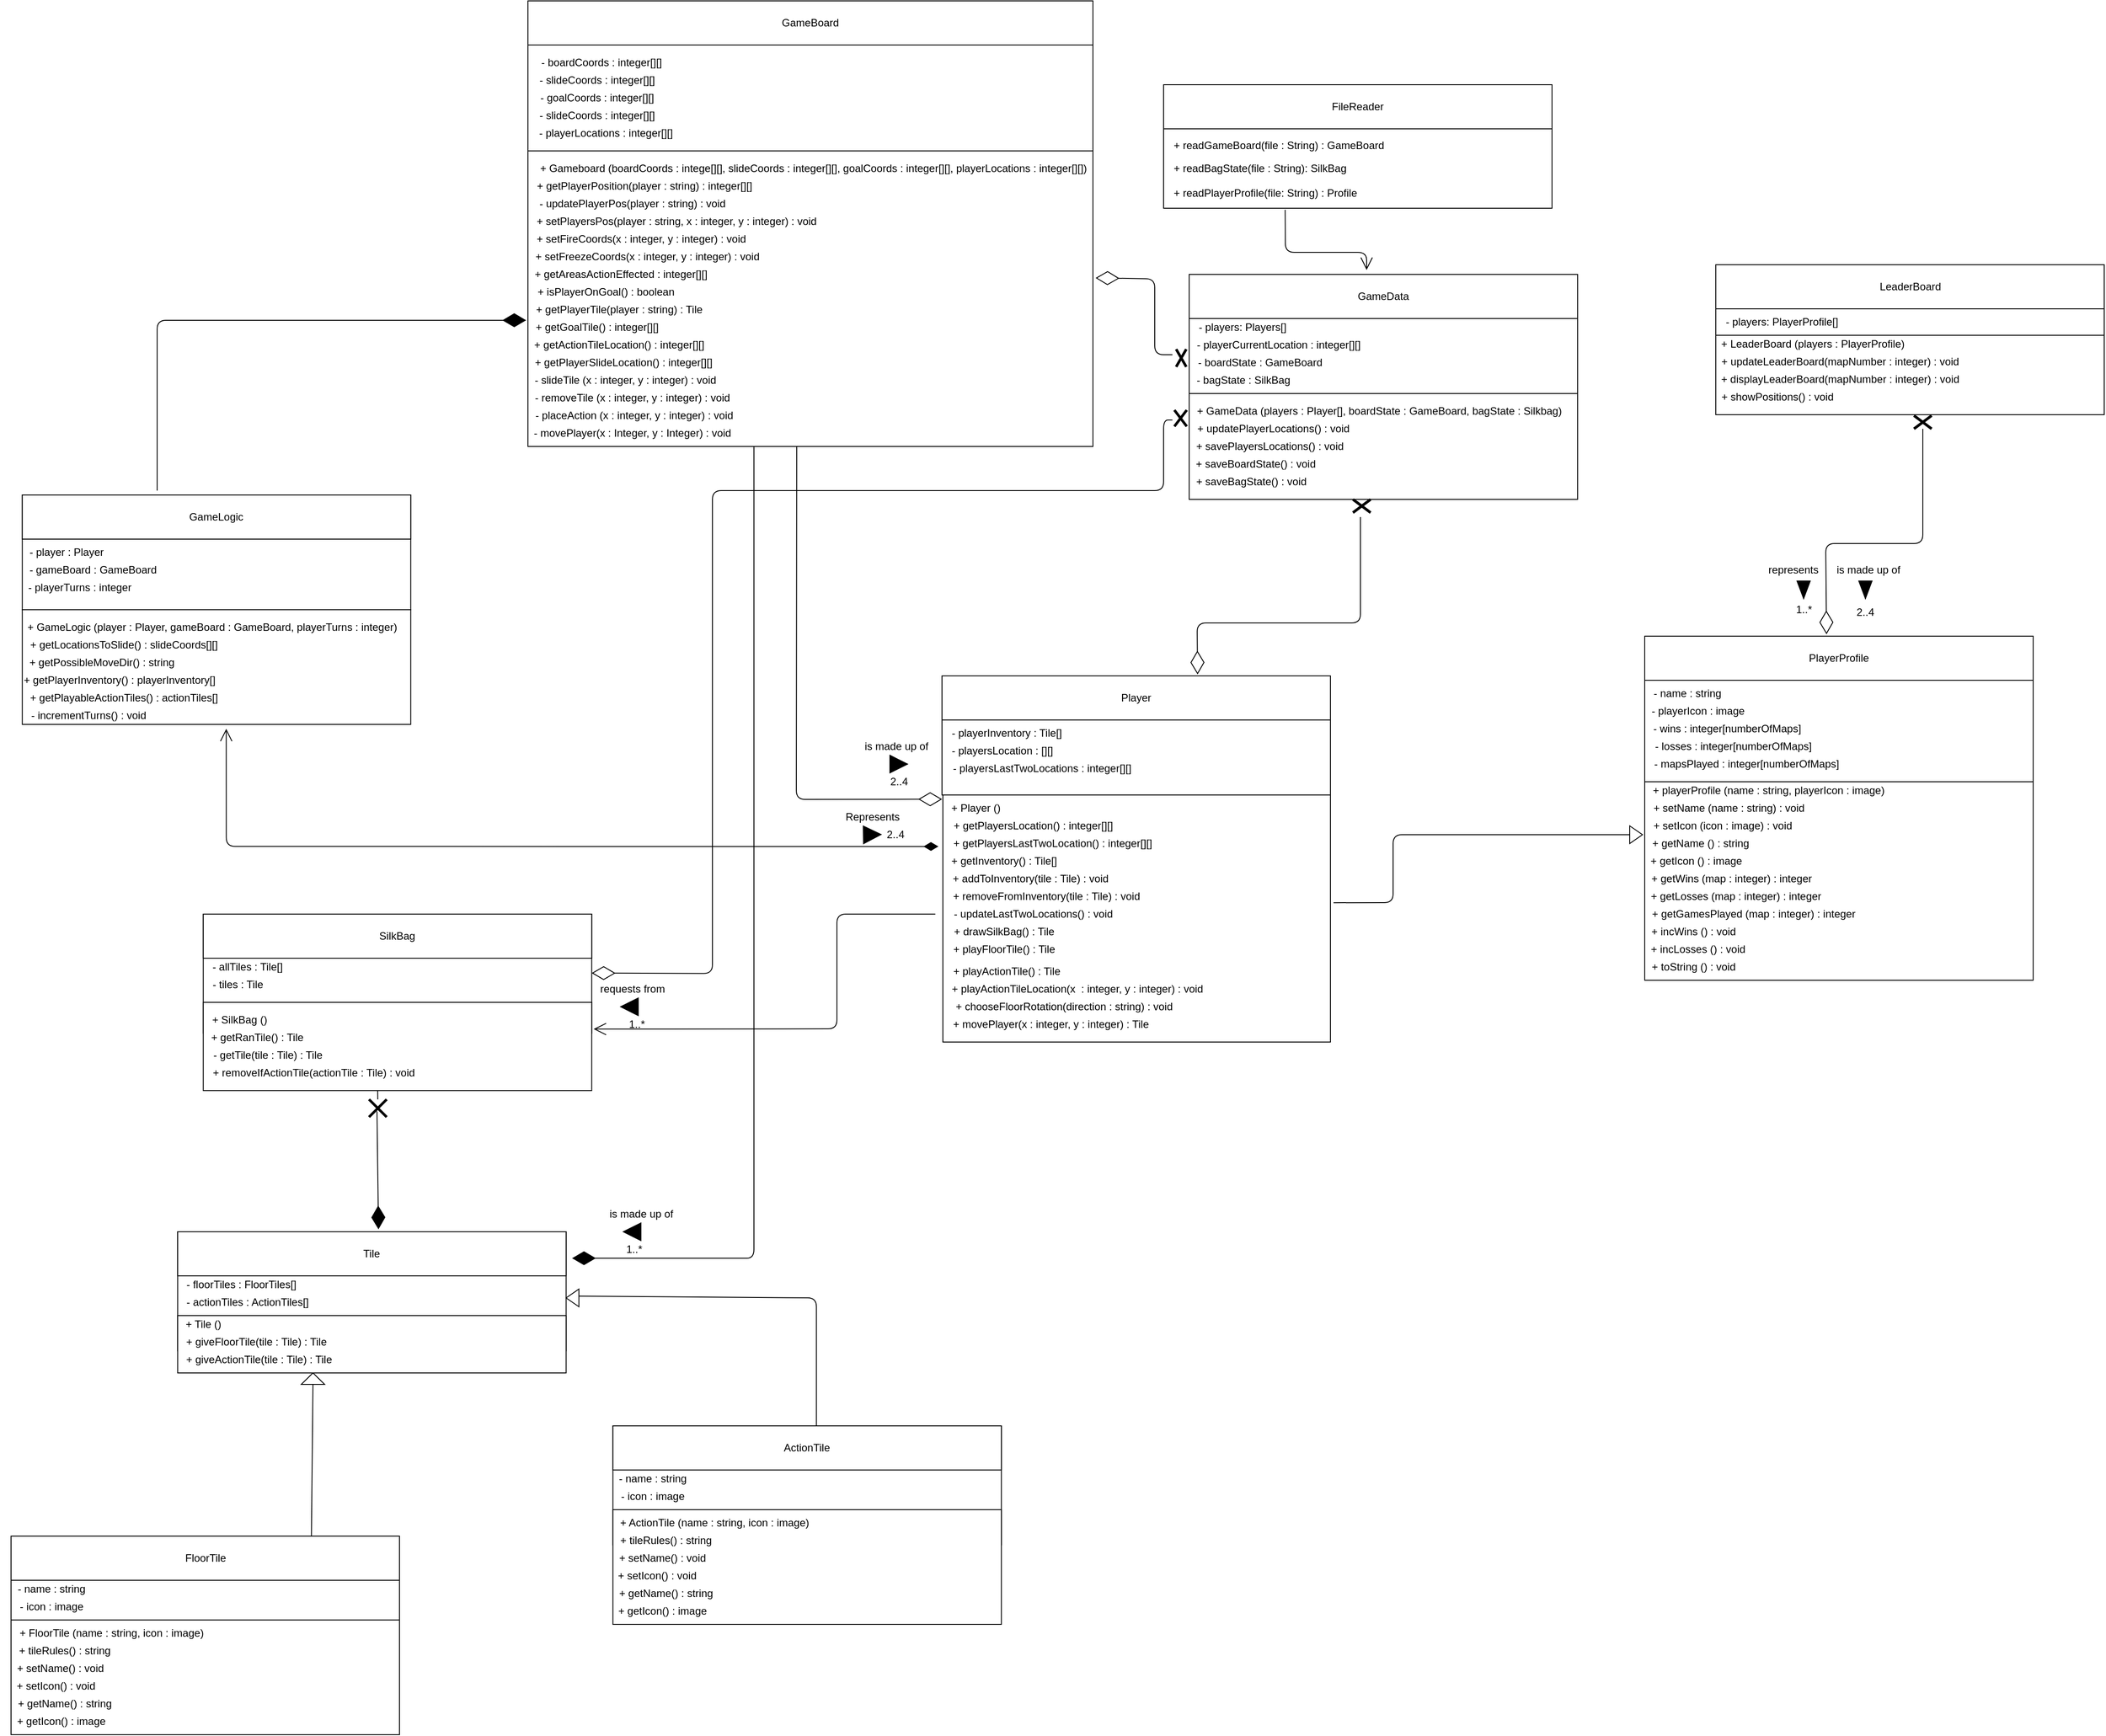 <mxfile version="13.8.1" type="github"><diagram id="hc9EMMiAokFVV4D4Sd0b" name="Page-1"><mxGraphModel dx="2844" dy="1602" grid="1" gridSize="10" guides="1" tooltips="1" connect="1" arrows="1" fold="1" page="1" pageScale="1" pageWidth="827" pageHeight="1169" math="0" shadow="0"><root><mxCell id="0"/><mxCell id="1" parent="0"/><mxCell id="tbtSMGsqEWslULZVBBSR-1" value="" style="rounded=0;whiteSpace=wrap;html=1;align=left;" parent="1" vertex="1"><mxGeometry x="77.25" y="675" width="440" height="130" as="geometry"/></mxCell><mxCell id="tbtSMGsqEWslULZVBBSR-2" value="GameLogic" style="rounded=0;whiteSpace=wrap;html=1;" parent="1" vertex="1"><mxGeometry x="77.25" y="675" width="440" height="50" as="geometry"/></mxCell><mxCell id="tbtSMGsqEWslULZVBBSR-5" value="" style="rounded=0;whiteSpace=wrap;html=1;" parent="1" vertex="1"><mxGeometry x="77.25" y="805" width="440" height="130" as="geometry"/></mxCell><mxCell id="tbtSMGsqEWslULZVBBSR-6" value="- playerTurns : integer " style="text;html=1;align=center;verticalAlign=middle;resizable=0;points=[];autosize=1;" parent="1" vertex="1"><mxGeometry x="77.25" y="770" width="130" height="20" as="geometry"/></mxCell><mxCell id="tbtSMGsqEWslULZVBBSR-10" value="+ getLocationsToSlide() : slideCoords[][]" style="text;html=1;align=center;verticalAlign=middle;resizable=0;points=[];autosize=1;" parent="1" vertex="1"><mxGeometry x="77.25" y="835" width="230" height="20" as="geometry"/></mxCell><mxCell id="tbtSMGsqEWslULZVBBSR-11" value="+ getPossibleMoveDir() : string" style="text;html=1;align=center;verticalAlign=middle;resizable=0;points=[];autosize=1;" parent="1" vertex="1"><mxGeometry x="77.25" y="855" width="180" height="20" as="geometry"/></mxCell><mxCell id="tbtSMGsqEWslULZVBBSR-12" value="+ getPlayerInventory() : playerInventory[]" style="text;html=1;align=center;verticalAlign=middle;resizable=0;points=[];autosize=1;" parent="1" vertex="1"><mxGeometry x="72.25" y="875" width="230" height="20" as="geometry"/></mxCell><mxCell id="tbtSMGsqEWslULZVBBSR-13" value="&amp;nbsp;&amp;nbsp;&amp;nbsp;&amp;nbsp;&amp;nbsp;&amp;nbsp; + getPlayableActionTiles() : actionTiles[]&amp;nbsp; " style="text;html=1;align=center;verticalAlign=middle;resizable=0;points=[];autosize=1;" parent="1" vertex="1"><mxGeometry x="52.25" y="895" width="260" height="20" as="geometry"/></mxCell><mxCell id="tbtSMGsqEWslULZVBBSR-16" value="" style="rounded=0;whiteSpace=wrap;html=1;align=left;" parent="1" vertex="1"><mxGeometry x="650" y="285" width="640" height="335" as="geometry"/></mxCell><mxCell id="tbtSMGsqEWslULZVBBSR-17" value="GameBoard" style="rounded=0;whiteSpace=wrap;html=1;" parent="1" vertex="1"><mxGeometry x="650" y="115" width="640" height="50" as="geometry"/></mxCell><mxCell id="tbtSMGsqEWslULZVBBSR-18" value="" style="rounded=0;whiteSpace=wrap;html=1;" parent="1" vertex="1"><mxGeometry x="650" y="165" width="640" height="120" as="geometry"/></mxCell><mxCell id="tbtSMGsqEWslULZVBBSR-20" value="&amp;nbsp;&amp;nbsp;&amp;nbsp;&amp;nbsp;&amp;nbsp;&amp;nbsp;&amp;nbsp;&amp;nbsp;&amp;nbsp;&amp;nbsp;&amp;nbsp;&amp;nbsp;&amp;nbsp;&amp;nbsp;&amp;nbsp; + getPlayerPosition(player : string) : integer[][]" style="text;html=1;align=center;verticalAlign=middle;resizable=0;points=[];autosize=1;" parent="1" vertex="1"><mxGeometry x="600" y="315" width="310" height="20" as="geometry"/></mxCell><mxCell id="tbtSMGsqEWslULZVBBSR-24" value="- updatePlayerPos(player : string) : void" style="text;html=1;align=center;verticalAlign=middle;resizable=0;points=[];autosize=1;" parent="1" vertex="1"><mxGeometry x="653" y="335" width="230" height="20" as="geometry"/></mxCell><mxCell id="tbtSMGsqEWslULZVBBSR-25" value="+ setPlayersPos(player : string, x : integer, y : integer) : void" style="text;html=1;align=center;verticalAlign=middle;resizable=0;points=[];autosize=1;" parent="1" vertex="1"><mxGeometry x="653" y="355" width="330" height="20" as="geometry"/></mxCell><mxCell id="tbtSMGsqEWslULZVBBSR-26" value="+ setFireCoords(x : integer, y : integer) : void" style="text;html=1;align=center;verticalAlign=middle;resizable=0;points=[];autosize=1;" parent="1" vertex="1"><mxGeometry x="653" y="375" width="250" height="20" as="geometry"/></mxCell><mxCell id="tbtSMGsqEWslULZVBBSR-27" value="+ setFreezeCoords(x : integer, y : integer) : void" style="text;html=1;align=center;verticalAlign=middle;resizable=0;points=[];autosize=1;" parent="1" vertex="1"><mxGeometry x="650" y="395" width="270" height="20" as="geometry"/></mxCell><mxCell id="tbtSMGsqEWslULZVBBSR-28" value="+ isPlayerOnGoal() : boolean" style="text;html=1;align=center;verticalAlign=middle;resizable=0;points=[];autosize=1;" parent="1" vertex="1"><mxGeometry x="653" y="435" width="170" height="20" as="geometry"/></mxCell><mxCell id="tbtSMGsqEWslULZVBBSR-29" value="+ getPlayerTile(player : string) : Tile" style="text;html=1;align=center;verticalAlign=middle;resizable=0;points=[];autosize=1;" parent="1" vertex="1"><mxGeometry x="648" y="455" width="210" height="20" as="geometry"/></mxCell><mxCell id="tbtSMGsqEWslULZVBBSR-30" value="+ getActionTileLocation() : integer[][]" style="text;html=1;align=center;verticalAlign=middle;resizable=0;points=[];autosize=1;" parent="1" vertex="1"><mxGeometry x="648" y="495" width="210" height="20" as="geometry"/></mxCell><mxCell id="tbtSMGsqEWslULZVBBSR-31" value="+ getPlayerSlideLocation() : integer[][]" style="text;html=1;align=center;verticalAlign=middle;resizable=0;points=[];autosize=1;" parent="1" vertex="1"><mxGeometry x="648" y="515" width="220" height="20" as="geometry"/></mxCell><mxCell id="tbtSMGsqEWslULZVBBSR-32" value="- slideTile (x : integer, y : integer) : void" style="text;html=1;align=center;verticalAlign=middle;resizable=0;points=[];autosize=1;" parent="1" vertex="1"><mxGeometry x="650" y="535" width="220" height="20" as="geometry"/></mxCell><mxCell id="tbtSMGsqEWslULZVBBSR-33" value="- placeAction (x : integer, y : integer) : void" style="text;html=1;align=center;verticalAlign=middle;resizable=0;points=[];autosize=1;" parent="1" vertex="1"><mxGeometry x="650" y="575" width="240" height="20" as="geometry"/></mxCell><mxCell id="tbtSMGsqEWslULZVBBSR-34" value="- movePlayer(x : Integer, y : Integer) : void" style="text;html=1;align=center;verticalAlign=middle;resizable=0;points=[];autosize=1;" parent="1" vertex="1"><mxGeometry x="653" y="595" width="230" height="20" as="geometry"/></mxCell><mxCell id="tbtSMGsqEWslULZVBBSR-36" value="+ getGoalTile() : integer[][]" style="text;html=1;align=center;verticalAlign=middle;resizable=0;points=[];autosize=1;" parent="1" vertex="1"><mxGeometry x="648" y="475" width="160" height="20" as="geometry"/></mxCell><mxCell id="tbtSMGsqEWslULZVBBSR-37" value="- boardCoords : integer[][]" style="text;html=1;align=center;verticalAlign=middle;resizable=0;points=[];autosize=1;" parent="1" vertex="1"><mxGeometry x="658" y="175" width="150" height="20" as="geometry"/></mxCell><mxCell id="tbtSMGsqEWslULZVBBSR-38" value="- slideCoords : integer[][]" style="text;html=1;align=center;verticalAlign=middle;resizable=0;points=[];autosize=1;" parent="1" vertex="1"><mxGeometry x="653" y="195" width="150" height="20" as="geometry"/></mxCell><mxCell id="tbtSMGsqEWslULZVBBSR-39" value="- goalCoords : integer[][]" style="text;html=1;align=center;verticalAlign=middle;resizable=0;points=[];autosize=1;" parent="1" vertex="1"><mxGeometry x="653" y="215" width="150" height="20" as="geometry"/></mxCell><mxCell id="tbtSMGsqEWslULZVBBSR-40" value="- slideCoords : integer[][]" style="text;html=1;align=center;verticalAlign=middle;resizable=0;points=[];autosize=1;" parent="1" vertex="1"><mxGeometry x="653" y="235" width="150" height="20" as="geometry"/></mxCell><mxCell id="tbtSMGsqEWslULZVBBSR-41" value="+ getAreasActionEffected : integer[][]" style="text;html=1;align=center;verticalAlign=middle;resizable=0;points=[];autosize=1;" parent="1" vertex="1"><mxGeometry x="650" y="415" width="210" height="20" as="geometry"/></mxCell><mxCell id="tbtSMGsqEWslULZVBBSR-42" value="- playerLocations : integer[][]" style="text;html=1;align=center;verticalAlign=middle;resizable=0;points=[];autosize=1;" parent="1" vertex="1"><mxGeometry x="653" y="255" width="170" height="20" as="geometry"/></mxCell><mxCell id="tbtSMGsqEWslULZVBBSR-43" value="+ Gameboard (boardCoords : intege[][], slideCoords : integer[][], goalCoords : integer[][], playerLocations : integer[][]) " style="text;html=1;align=center;verticalAlign=middle;resizable=0;points=[];autosize=1;" parent="1" vertex="1"><mxGeometry x="648" y="295" width="650" height="20" as="geometry"/></mxCell><mxCell id="tbtSMGsqEWslULZVBBSR-44" value="- gameBoard : GameBoard " style="text;html=1;align=center;verticalAlign=middle;resizable=0;points=[];autosize=1;" parent="1" vertex="1"><mxGeometry x="77.25" y="750" width="160" height="20" as="geometry"/></mxCell><mxCell id="tbtSMGsqEWslULZVBBSR-45" value="- player : Player" style="text;html=1;align=center;verticalAlign=middle;resizable=0;points=[];autosize=1;" parent="1" vertex="1"><mxGeometry x="77.25" y="730" width="100" height="20" as="geometry"/></mxCell><mxCell id="tbtSMGsqEWslULZVBBSR-46" value="- incrementTurns() : void " style="text;html=1;align=center;verticalAlign=middle;resizable=0;points=[];autosize=1;" parent="1" vertex="1"><mxGeometry x="77.25" y="915" width="150" height="20" as="geometry"/></mxCell><mxCell id="tbtSMGsqEWslULZVBBSR-47" value="+ GameLogic (player : Player, gameBoard : GameBoard, playerTurns : integer)" style="text;html=1;align=center;verticalAlign=middle;resizable=0;points=[];autosize=1;" parent="1" vertex="1"><mxGeometry x="72.25" y="815" width="440" height="20" as="geometry"/></mxCell><mxCell id="tbtSMGsqEWslULZVBBSR-48" value="- removeTile (x : integer, y : integer) : void" style="text;html=1;align=center;verticalAlign=middle;resizable=0;points=[];autosize=1;" parent="1" vertex="1"><mxGeometry x="653" y="555" width="230" height="20" as="geometry"/></mxCell><mxCell id="tbtSMGsqEWslULZVBBSR-49" value="" style="rounded=0;whiteSpace=wrap;html=1;align=left;" parent="1" vertex="1"><mxGeometry x="1119" y="880" width="440" height="135" as="geometry"/></mxCell><mxCell id="tbtSMGsqEWslULZVBBSR-50" value="Player" style="rounded=0;whiteSpace=wrap;html=1;" parent="1" vertex="1"><mxGeometry x="1119" y="880" width="440" height="50" as="geometry"/></mxCell><mxCell id="tbtSMGsqEWslULZVBBSR-51" value="" style="rounded=0;whiteSpace=wrap;html=1;" parent="1" vertex="1"><mxGeometry x="1120" y="1015" width="439" height="280" as="geometry"/></mxCell><mxCell id="tbtSMGsqEWslULZVBBSR-57" value="- playerInventory : Tile[]" style="text;html=1;align=center;verticalAlign=middle;resizable=0;points=[];autosize=1;" parent="1" vertex="1"><mxGeometry x="1121.5" y="935" width="140" height="20" as="geometry"/></mxCell><mxCell id="tbtSMGsqEWslULZVBBSR-82" value="" style="rounded=0;whiteSpace=wrap;html=1;align=left;" parent="1" vertex="1"><mxGeometry x="1915" y="835" width="440" height="185" as="geometry"/></mxCell><mxCell id="tbtSMGsqEWslULZVBBSR-83" value="PlayerProfile" style="rounded=0;whiteSpace=wrap;html=1;" parent="1" vertex="1"><mxGeometry x="1915" y="835" width="440" height="50" as="geometry"/></mxCell><mxCell id="tbtSMGsqEWslULZVBBSR-84" value="" style="rounded=0;whiteSpace=wrap;html=1;" parent="1" vertex="1"><mxGeometry x="1915" y="1000" width="440" height="225" as="geometry"/></mxCell><mxCell id="tbtSMGsqEWslULZVBBSR-85" value="- wins : integer[numberOfMaps] " style="text;html=1;align=center;verticalAlign=middle;resizable=0;points=[];autosize=1;" parent="1" vertex="1"><mxGeometry x="1912.5" y="930" width="190" height="20" as="geometry"/></mxCell><mxCell id="tbtSMGsqEWslULZVBBSR-86" value="- playerIcon : image " style="text;html=1;align=center;verticalAlign=middle;resizable=0;points=[];autosize=1;" parent="1" vertex="1"><mxGeometry x="1915" y="910" width="120" height="20" as="geometry"/></mxCell><mxCell id="tbtSMGsqEWslULZVBBSR-87" value="- name : string" style="text;html=1;align=center;verticalAlign=middle;resizable=0;points=[];autosize=1;" parent="1" vertex="1"><mxGeometry x="1917.5" y="890" width="90" height="20" as="geometry"/></mxCell><mxCell id="tbtSMGsqEWslULZVBBSR-88" value="- losses : integer[numberOfMaps] " style="text;html=1;align=center;verticalAlign=middle;resizable=0;points=[];autosize=1;" parent="1" vertex="1"><mxGeometry x="1915" y="950" width="200" height="20" as="geometry"/></mxCell><mxCell id="tbtSMGsqEWslULZVBBSR-89" value="- mapsPlayed : integer[numberOfMaps] " style="text;html=1;align=center;verticalAlign=middle;resizable=0;points=[];autosize=1;" parent="1" vertex="1"><mxGeometry x="1915" y="970" width="230" height="20" as="geometry"/></mxCell><mxCell id="tbtSMGsqEWslULZVBBSR-90" value="+ playerProfile (name : string, playerIcon : image)" style="text;html=1;align=center;verticalAlign=middle;resizable=0;points=[];autosize=1;" parent="1" vertex="1"><mxGeometry x="1915" y="1000" width="280" height="20" as="geometry"/></mxCell><mxCell id="tbtSMGsqEWslULZVBBSR-91" value="+ setName (name : string) : void " style="text;html=1;align=center;verticalAlign=middle;resizable=0;points=[];autosize=1;" parent="1" vertex="1"><mxGeometry x="1915" y="1020" width="190" height="20" as="geometry"/></mxCell><mxCell id="tbtSMGsqEWslULZVBBSR-92" value="+ setIcon (icon : image) : void " style="text;html=1;align=center;verticalAlign=middle;resizable=0;points=[];autosize=1;" parent="1" vertex="1"><mxGeometry x="1917.5" y="1040" width="170" height="20" as="geometry"/></mxCell><mxCell id="tbtSMGsqEWslULZVBBSR-93" value="+ getName () : string " style="text;html=1;align=center;verticalAlign=middle;resizable=0;points=[];autosize=1;" parent="1" vertex="1"><mxGeometry x="1912.5" y="1060" width="130" height="20" as="geometry"/></mxCell><mxCell id="tbtSMGsqEWslULZVBBSR-94" value="+ getIcon () : image " style="text;html=1;align=center;verticalAlign=middle;resizable=0;points=[];autosize=1;" parent="1" vertex="1"><mxGeometry x="1912.5" y="1080" width="120" height="20" as="geometry"/></mxCell><mxCell id="tbtSMGsqEWslULZVBBSR-95" value="+ getWins (map : integer) : integer " style="text;html=1;align=center;verticalAlign=middle;resizable=0;points=[];autosize=1;" parent="1" vertex="1"><mxGeometry x="1912.5" y="1100" width="200" height="20" as="geometry"/></mxCell><mxCell id="tbtSMGsqEWslULZVBBSR-96" value="+ getLosses (map : integer) : integer " style="text;html=1;align=center;verticalAlign=middle;resizable=0;points=[];autosize=1;" parent="1" vertex="1"><mxGeometry x="1912.5" y="1120" width="210" height="20" as="geometry"/></mxCell><mxCell id="tbtSMGsqEWslULZVBBSR-97" value="+ incWins () : void " style="text;html=1;align=center;verticalAlign=middle;resizable=0;points=[];autosize=1;" parent="1" vertex="1"><mxGeometry x="1915" y="1160" width="110" height="20" as="geometry"/></mxCell><mxCell id="tbtSMGsqEWslULZVBBSR-98" value="+ incLosses () : void " style="text;html=1;align=center;verticalAlign=middle;resizable=0;points=[];autosize=1;" parent="1" vertex="1"><mxGeometry x="1910" y="1180" width="130" height="20" as="geometry"/></mxCell><mxCell id="tbtSMGsqEWslULZVBBSR-99" value="+ getGamesPlayed (map : integer) : integer " style="text;html=1;align=center;verticalAlign=middle;resizable=0;points=[];autosize=1;" parent="1" vertex="1"><mxGeometry x="1912.5" y="1140" width="250" height="20" as="geometry"/></mxCell><mxCell id="tbtSMGsqEWslULZVBBSR-100" value="+ toString () : void " style="text;html=1;align=center;verticalAlign=middle;resizable=0;points=[];autosize=1;" parent="1" vertex="1"><mxGeometry x="1915" y="1200" width="110" height="20" as="geometry"/></mxCell><mxCell id="tbtSMGsqEWslULZVBBSR-101" value="&amp;nbsp;&amp;nbsp; - playersLastTwoLocations : integer[][]" style="text;html=1;align=center;verticalAlign=middle;resizable=0;points=[];autosize=1;" parent="1" vertex="1"><mxGeometry x="1111.5" y="975" width="230" height="20" as="geometry"/></mxCell><mxCell id="tbtSMGsqEWslULZVBBSR-102" value="&amp;nbsp;&amp;nbsp; - playersLocation : [][]" style="text;html=1;align=center;verticalAlign=middle;resizable=0;points=[];autosize=1;" parent="1" vertex="1"><mxGeometry x="1111.5" y="955" width="140" height="20" as="geometry"/></mxCell><mxCell id="tbtSMGsqEWslULZVBBSR-104" value="&amp;nbsp;&amp;nbsp; + getPlayersLocation() : integer[][]" style="text;html=1;align=center;verticalAlign=middle;resizable=0;points=[];autosize=1;" parent="1" vertex="1"><mxGeometry x="1111.5" y="1040" width="210" height="20" as="geometry"/></mxCell><mxCell id="tbtSMGsqEWslULZVBBSR-106" value="&amp;nbsp;&amp;nbsp; + getPlayersLastTwoLocation() : integer[][]" style="text;html=1;align=center;verticalAlign=middle;resizable=0;points=[];autosize=1;" parent="1" vertex="1"><mxGeometry x="1114" y="1060" width="250" height="20" as="geometry"/></mxCell><mxCell id="tbtSMGsqEWslULZVBBSR-107" value="+ Player ()" style="text;html=1;align=center;verticalAlign=middle;resizable=0;points=[];autosize=1;" parent="1" vertex="1"><mxGeometry x="1121.5" y="1020" width="70" height="20" as="geometry"/></mxCell><mxCell id="tbtSMGsqEWslULZVBBSR-108" value="&amp;nbsp;&amp;nbsp; - updateLastTwoLocations() : void" style="text;html=1;align=center;verticalAlign=middle;resizable=0;points=[];autosize=1;" parent="1" vertex="1"><mxGeometry x="1111.5" y="1140" width="210" height="20" as="geometry"/></mxCell><mxCell id="tbtSMGsqEWslULZVBBSR-109" value="&amp;nbsp;&amp;nbsp; + drawSilkBag() : Tile" style="text;html=1;align=center;verticalAlign=middle;resizable=0;points=[];autosize=1;" parent="1" vertex="1"><mxGeometry x="1114" y="1160" width="140" height="20" as="geometry"/></mxCell><mxCell id="tbtSMGsqEWslULZVBBSR-110" value="&amp;nbsp;&amp;nbsp; + getInventory() : Tile[]" style="text;html=1;align=center;verticalAlign=middle;resizable=0;points=[];autosize=1;" parent="1" vertex="1"><mxGeometry x="1114" y="1080" width="140" height="20" as="geometry"/></mxCell><mxCell id="tbtSMGsqEWslULZVBBSR-111" value="&amp;nbsp;&amp;nbsp; + addToInventory(tile : Tile) : void" style="text;html=1;align=center;verticalAlign=middle;resizable=0;points=[];autosize=1;" parent="1" vertex="1"><mxGeometry x="1114" y="1100" width="200" height="20" as="geometry"/></mxCell><mxCell id="tbtSMGsqEWslULZVBBSR-112" value="&amp;nbsp;&amp;nbsp; + removeFromInventory(tile : Tile) : void" style="text;html=1;align=center;verticalAlign=middle;resizable=0;points=[];autosize=1;" parent="1" vertex="1"><mxGeometry x="1111.5" y="1120" width="240" height="20" as="geometry"/></mxCell><mxCell id="tbtSMGsqEWslULZVBBSR-113" value="&amp;nbsp;&amp;nbsp; + playFloorTile() : Tile " style="text;html=1;align=center;verticalAlign=middle;resizable=0;points=[];autosize=1;" parent="1" vertex="1"><mxGeometry x="1114" y="1180" width="140" height="20" as="geometry"/></mxCell><mxCell id="tbtSMGsqEWslULZVBBSR-114" value="&amp;nbsp;&amp;nbsp; + playActionTile() : Tile" style="text;html=1;align=center;verticalAlign=middle;resizable=0;points=[];autosize=1;" parent="1" vertex="1"><mxGeometry x="1111.5" y="1205" width="150" height="20" as="geometry"/></mxCell><mxCell id="tbtSMGsqEWslULZVBBSR-115" value="&amp;nbsp;&amp;nbsp; + chooseFloorRotation(direction : string) : void" style="text;html=1;align=center;verticalAlign=middle;resizable=0;points=[];autosize=1;" parent="1" vertex="1"><mxGeometry x="1111.5" y="1245" width="280" height="20" as="geometry"/></mxCell><mxCell id="tbtSMGsqEWslULZVBBSR-116" value="&amp;nbsp;&amp;nbsp; + playActionTileLocation(x&amp;nbsp; : integer, y : integer) : void" style="text;html=1;align=center;verticalAlign=middle;resizable=0;points=[];autosize=1;" parent="1" vertex="1"><mxGeometry x="1111.5" y="1225" width="310" height="20" as="geometry"/></mxCell><mxCell id="tbtSMGsqEWslULZVBBSR-117" value="&amp;nbsp;&amp;nbsp; + movePlayer(x : integer, y : integer) : Tile" style="text;html=1;align=center;verticalAlign=middle;resizable=0;points=[];autosize=1;" parent="1" vertex="1"><mxGeometry x="1116.5" y="1265" width="240" height="20" as="geometry"/></mxCell><mxCell id="hSHP5A7G_jjUeUoypNoO-1" value="" style="rounded=0;whiteSpace=wrap;html=1;align=left;" parent="1" vertex="1"><mxGeometry x="282.25" y="1150" width="440" height="135" as="geometry"/></mxCell><mxCell id="hSHP5A7G_jjUeUoypNoO-2" value="SilkBag" style="rounded=0;whiteSpace=wrap;html=1;" parent="1" vertex="1"><mxGeometry x="282.25" y="1150" width="440" height="50" as="geometry"/></mxCell><mxCell id="hSHP5A7G_jjUeUoypNoO-3" value="&lt;div&gt;&lt;br&gt;&lt;/div&gt;&lt;div&gt;&lt;br&gt;&lt;/div&gt;" style="rounded=0;whiteSpace=wrap;html=1;" parent="1" vertex="1"><mxGeometry x="282.25" y="1250" width="440" height="100" as="geometry"/></mxCell><mxCell id="hSHP5A7G_jjUeUoypNoO-4" value="- allTiles : Tile[]" style="text;html=1;align=center;verticalAlign=middle;resizable=0;points=[];autosize=1;" parent="1" vertex="1"><mxGeometry x="281.75" y="1200" width="100" height="20" as="geometry"/></mxCell><mxCell id="hSHP5A7G_jjUeUoypNoO-39" value="+ SilkBag ()" style="text;html=1;align=center;verticalAlign=middle;resizable=0;points=[];autosize=1;" parent="1" vertex="1"><mxGeometry x="282.75" y="1260" width="80" height="20" as="geometry"/></mxCell><mxCell id="hSHP5A7G_jjUeUoypNoO-40" value="+ getRanTile() : Tile" style="text;html=1;align=center;verticalAlign=middle;resizable=0;points=[];autosize=1;" parent="1" vertex="1"><mxGeometry x="283.25" y="1280" width="120" height="20" as="geometry"/></mxCell><mxCell id="hSHP5A7G_jjUeUoypNoO-41" value="+ removeIfActionTile(actionTile : Tile) : void" style="text;html=1;align=center;verticalAlign=middle;resizable=0;points=[];autosize=1;" parent="1" vertex="1"><mxGeometry x="281.75" y="1320" width="250" height="20" as="geometry"/></mxCell><mxCell id="hSHP5A7G_jjUeUoypNoO-42" value="" style="rounded=0;whiteSpace=wrap;html=1;align=left;" parent="1" vertex="1"><mxGeometry x="253.25" y="1510" width="440" height="135" as="geometry"/></mxCell><mxCell id="hSHP5A7G_jjUeUoypNoO-43" value="Tile" style="rounded=0;whiteSpace=wrap;html=1;" parent="1" vertex="1"><mxGeometry x="253.25" y="1510" width="440" height="50" as="geometry"/></mxCell><mxCell id="hSHP5A7G_jjUeUoypNoO-44" value="" style="rounded=0;whiteSpace=wrap;html=1;" parent="1" vertex="1"><mxGeometry x="253.25" y="1605" width="440" height="65" as="geometry"/></mxCell><mxCell id="hSHP5A7G_jjUeUoypNoO-45" value="- floorTiles : FloorTiles[]" style="text;html=1;align=center;verticalAlign=middle;resizable=0;points=[];autosize=1;" parent="1" vertex="1"><mxGeometry x="254.75" y="1560" width="140" height="20" as="geometry"/></mxCell><mxCell id="hSHP5A7G_jjUeUoypNoO-46" value="+ Tile ()" style="text;html=1;align=center;verticalAlign=middle;resizable=0;points=[];autosize=1;" parent="1" vertex="1"><mxGeometry x="252.25" y="1605" width="60" height="20" as="geometry"/></mxCell><mxCell id="hSHP5A7G_jjUeUoypNoO-47" value="+ giveFloorTile(tile : Tile) : Tile" style="text;html=1;align=center;verticalAlign=middle;resizable=0;points=[];autosize=1;" parent="1" vertex="1"><mxGeometry x="251.75" y="1625" width="180" height="20" as="geometry"/></mxCell><mxCell id="hSHP5A7G_jjUeUoypNoO-50" value="- getTile(tile : Tile) : Tile" style="text;html=1;align=center;verticalAlign=middle;resizable=0;points=[];autosize=1;" parent="1" vertex="1"><mxGeometry x="284.75" y="1300" width="140" height="20" as="geometry"/></mxCell><mxCell id="hSHP5A7G_jjUeUoypNoO-51" value="- actionTiles : ActionTiles[]" style="text;html=1;align=center;verticalAlign=middle;resizable=0;points=[];autosize=1;" parent="1" vertex="1"><mxGeometry x="252.25" y="1580" width="160" height="20" as="geometry"/></mxCell><mxCell id="hSHP5A7G_jjUeUoypNoO-52" value="" style="rounded=0;whiteSpace=wrap;html=1;align=left;" parent="1" vertex="1"><mxGeometry x="64.5" y="1855" width="440" height="135" as="geometry"/></mxCell><mxCell id="hSHP5A7G_jjUeUoypNoO-53" value="FloorTile" style="rounded=0;whiteSpace=wrap;html=1;" parent="1" vertex="1"><mxGeometry x="64.5" y="1855" width="440" height="50" as="geometry"/></mxCell><mxCell id="hSHP5A7G_jjUeUoypNoO-54" value="" style="rounded=0;whiteSpace=wrap;html=1;" parent="1" vertex="1"><mxGeometry x="64.5" y="1950" width="440" height="130" as="geometry"/></mxCell><mxCell id="hSHP5A7G_jjUeUoypNoO-55" value="- name : string" style="text;html=1;align=center;verticalAlign=middle;resizable=0;points=[];autosize=1;" parent="1" vertex="1"><mxGeometry x="64.5" y="1905" width="90" height="20" as="geometry"/></mxCell><mxCell id="hSHP5A7G_jjUeUoypNoO-56" value="+ FloorTile (name : string, icon : image)" style="text;html=1;align=center;verticalAlign=middle;resizable=0;points=[];autosize=1;" parent="1" vertex="1"><mxGeometry x="63" y="1955" width="230" height="20" as="geometry"/></mxCell><mxCell id="hSHP5A7G_jjUeUoypNoO-57" value="+ tileRules() : string" style="text;html=1;align=center;verticalAlign=middle;resizable=0;points=[];autosize=1;" parent="1" vertex="1"><mxGeometry x="64.5" y="1975" width="120" height="20" as="geometry"/></mxCell><mxCell id="hSHP5A7G_jjUeUoypNoO-58" value="- icon : image" style="text;html=1;align=center;verticalAlign=middle;resizable=0;points=[];autosize=1;" parent="1" vertex="1"><mxGeometry x="64.5" y="1925" width="90" height="20" as="geometry"/></mxCell><mxCell id="hSHP5A7G_jjUeUoypNoO-66" value="+ giveActionTile(tile : Tile) : Tile" style="text;html=1;align=center;verticalAlign=middle;resizable=0;points=[];autosize=1;" parent="1" vertex="1"><mxGeometry x="254.75" y="1645" width="180" height="20" as="geometry"/></mxCell><mxCell id="hSHP5A7G_jjUeUoypNoO-69" value="+ setName() : void" style="text;html=1;align=center;verticalAlign=middle;resizable=0;points=[];autosize=1;" parent="1" vertex="1"><mxGeometry x="60" y="1995" width="120" height="20" as="geometry"/></mxCell><mxCell id="hSHP5A7G_jjUeUoypNoO-70" value="+ setIcon() : void" style="text;html=1;align=center;verticalAlign=middle;resizable=0;points=[];autosize=1;" parent="1" vertex="1"><mxGeometry x="64.5" y="2015" width="100" height="20" as="geometry"/></mxCell><mxCell id="hSHP5A7G_jjUeUoypNoO-71" value="+ getIcon() : image" style="text;html=1;align=center;verticalAlign=middle;resizable=0;points=[];autosize=1;" parent="1" vertex="1"><mxGeometry x="60.5" y="2055" width="120" height="20" as="geometry"/></mxCell><mxCell id="hSHP5A7G_jjUeUoypNoO-72" value="+ getName() : string" style="text;html=1;align=center;verticalAlign=middle;resizable=0;points=[];autosize=1;" parent="1" vertex="1"><mxGeometry x="64.5" y="2035" width="120" height="20" as="geometry"/></mxCell><mxCell id="hSHP5A7G_jjUeUoypNoO-95" value="" style="rounded=0;whiteSpace=wrap;html=1;align=left;" parent="1" vertex="1"><mxGeometry x="746.25" y="1730" width="440" height="135" as="geometry"/></mxCell><mxCell id="hSHP5A7G_jjUeUoypNoO-96" value="ActionTile" style="rounded=0;whiteSpace=wrap;html=1;" parent="1" vertex="1"><mxGeometry x="746.25" y="1730" width="440" height="50" as="geometry"/></mxCell><mxCell id="hSHP5A7G_jjUeUoypNoO-97" value="" style="rounded=0;whiteSpace=wrap;html=1;" parent="1" vertex="1"><mxGeometry x="746.25" y="1825" width="440" height="130" as="geometry"/></mxCell><mxCell id="hSHP5A7G_jjUeUoypNoO-98" value="- name : string" style="text;html=1;align=center;verticalAlign=middle;resizable=0;points=[];autosize=1;" parent="1" vertex="1"><mxGeometry x="746.25" y="1780" width="90" height="20" as="geometry"/></mxCell><mxCell id="hSHP5A7G_jjUeUoypNoO-99" value="+ ActionTile (name : string, icon : image)" style="text;html=1;align=center;verticalAlign=middle;resizable=0;points=[];autosize=1;" parent="1" vertex="1"><mxGeometry x="746.25" y="1830" width="230" height="20" as="geometry"/></mxCell><mxCell id="hSHP5A7G_jjUeUoypNoO-100" value="+ tileRules() : string" style="text;html=1;align=center;verticalAlign=middle;resizable=0;points=[];autosize=1;" parent="1" vertex="1"><mxGeometry x="746.25" y="1850" width="120" height="20" as="geometry"/></mxCell><mxCell id="hSHP5A7G_jjUeUoypNoO-101" value="- icon : image" style="text;html=1;align=center;verticalAlign=middle;resizable=0;points=[];autosize=1;" parent="1" vertex="1"><mxGeometry x="746.25" y="1800" width="90" height="20" as="geometry"/></mxCell><mxCell id="hSHP5A7G_jjUeUoypNoO-102" value="+ setName() : void" style="text;html=1;align=center;verticalAlign=middle;resizable=0;points=[];autosize=1;" parent="1" vertex="1"><mxGeometry x="741.75" y="1870" width="120" height="20" as="geometry"/></mxCell><mxCell id="hSHP5A7G_jjUeUoypNoO-103" value="+ setIcon() : void" style="text;html=1;align=center;verticalAlign=middle;resizable=0;points=[];autosize=1;" parent="1" vertex="1"><mxGeometry x="746.25" y="1890" width="100" height="20" as="geometry"/></mxCell><mxCell id="hSHP5A7G_jjUeUoypNoO-104" value="+ getIcon() : image" style="text;html=1;align=center;verticalAlign=middle;resizable=0;points=[];autosize=1;" parent="1" vertex="1"><mxGeometry x="742.25" y="1930" width="120" height="20" as="geometry"/></mxCell><mxCell id="hSHP5A7G_jjUeUoypNoO-105" value="+ getName() : string" style="text;html=1;align=center;verticalAlign=middle;resizable=0;points=[];autosize=1;" parent="1" vertex="1"><mxGeometry x="746.25" y="1910" width="120" height="20" as="geometry"/></mxCell><mxCell id="hSHP5A7G_jjUeUoypNoO-106" value="- tiles : Tile" style="text;html=1;align=center;verticalAlign=middle;resizable=0;points=[];autosize=1;" parent="1" vertex="1"><mxGeometry x="286.25" y="1220" width="70" height="20" as="geometry"/></mxCell><mxCell id="hSHP5A7G_jjUeUoypNoO-108" value="" style="rounded=0;whiteSpace=wrap;html=1;align=left;" parent="1" vertex="1"><mxGeometry x="1399" y="425" width="440" height="135" as="geometry"/></mxCell><mxCell id="hSHP5A7G_jjUeUoypNoO-109" value="GameData" style="rounded=0;whiteSpace=wrap;html=1;" parent="1" vertex="1"><mxGeometry x="1399" y="425" width="440" height="50" as="geometry"/></mxCell><mxCell id="hSHP5A7G_jjUeUoypNoO-110" value="" style="rounded=0;whiteSpace=wrap;html=1;" parent="1" vertex="1"><mxGeometry x="1399" y="560" width="440" height="120" as="geometry"/></mxCell><mxCell id="hSHP5A7G_jjUeUoypNoO-111" value="- players: Players[]" style="text;html=1;align=center;verticalAlign=middle;resizable=0;points=[];autosize=1;" parent="1" vertex="1"><mxGeometry x="1398.5" y="475" width="120" height="20" as="geometry"/></mxCell><mxCell id="hSHP5A7G_jjUeUoypNoO-112" value="+ GameData (players : Player[], boardState : GameBoard, bagState : Silkbag)" style="text;html=1;align=center;verticalAlign=middle;resizable=0;points=[];autosize=1;" parent="1" vertex="1"><mxGeometry x="1398.5" y="570" width="430" height="20" as="geometry"/></mxCell><mxCell id="hSHP5A7G_jjUeUoypNoO-113" value="+ updatePlayerLocations() : void" style="text;html=1;align=center;verticalAlign=middle;resizable=0;points=[];autosize=1;" parent="1" vertex="1"><mxGeometry x="1398.5" y="590" width="190" height="20" as="geometry"/></mxCell><mxCell id="hSHP5A7G_jjUeUoypNoO-114" value="- playerCurrentLocation : integer[][]" style="text;html=1;align=center;verticalAlign=middle;resizable=0;points=[];autosize=1;" parent="1" vertex="1"><mxGeometry x="1400" y="495" width="200" height="20" as="geometry"/></mxCell><mxCell id="hSHP5A7G_jjUeUoypNoO-115" value="+ savePlayersLocations() : void" style="text;html=1;align=center;verticalAlign=middle;resizable=0;points=[];autosize=1;" parent="1" vertex="1"><mxGeometry x="1394.5" y="610" width="190" height="20" as="geometry"/></mxCell><mxCell id="hSHP5A7G_jjUeUoypNoO-116" value="+ saveBoardState() : void" style="text;html=1;align=center;verticalAlign=middle;resizable=0;points=[];autosize=1;" parent="1" vertex="1"><mxGeometry x="1398.5" y="630" width="150" height="20" as="geometry"/></mxCell><mxCell id="hSHP5A7G_jjUeUoypNoO-119" value="- boardState : GameBoard" style="text;html=1;align=center;verticalAlign=middle;resizable=0;points=[];autosize=1;" parent="1" vertex="1"><mxGeometry x="1399" y="515" width="160" height="20" as="geometry"/></mxCell><mxCell id="hSHP5A7G_jjUeUoypNoO-129" value="- bagState : SilkBag" style="text;html=1;align=center;verticalAlign=middle;resizable=0;points=[];autosize=1;" parent="1" vertex="1"><mxGeometry x="1400" y="535" width="120" height="20" as="geometry"/></mxCell><mxCell id="hSHP5A7G_jjUeUoypNoO-130" value="+ saveBagState() : void" style="text;html=1;align=center;verticalAlign=middle;resizable=0;points=[];autosize=1;" parent="1" vertex="1"><mxGeometry x="1399" y="650" width="140" height="20" as="geometry"/></mxCell><mxCell id="hSHP5A7G_jjUeUoypNoO-134" value="" style="rounded=0;whiteSpace=wrap;html=1;align=left;" parent="1" vertex="1"><mxGeometry x="1370" y="210" width="440" height="135" as="geometry"/></mxCell><mxCell id="hSHP5A7G_jjUeUoypNoO-135" value="FileReader" style="rounded=0;whiteSpace=wrap;html=1;" parent="1" vertex="1"><mxGeometry x="1370" y="210" width="440" height="50" as="geometry"/></mxCell><mxCell id="hSHP5A7G_jjUeUoypNoO-136" value="" style="rounded=0;whiteSpace=wrap;html=1;" parent="1" vertex="1"><mxGeometry x="1370" y="260" width="440" height="90" as="geometry"/></mxCell><mxCell id="hSHP5A7G_jjUeUoypNoO-123" value="+ readGameBoard(file : String) : GameBoard" style="text;align=left;verticalAlign=top;spacingLeft=4;spacingRight=4;overflow=hidden;rotatable=0;points=[[0,0.5],[1,0.5]];portConstraint=eastwest;" parent="1" vertex="1"><mxGeometry x="1375.5" y="265" width="330" height="26" as="geometry"/></mxCell><mxCell id="hSHP5A7G_jjUeUoypNoO-125" value="+ readBagState(file : String): SilkBag" style="text;align=left;verticalAlign=top;spacingLeft=4;spacingRight=4;overflow=hidden;rotatable=0;points=[[0,0.5],[1,0.5]];portConstraint=eastwest;rounded=0;shadow=0;html=0;" parent="1" vertex="1"><mxGeometry x="1375.5" y="291" width="330" height="26" as="geometry"/></mxCell><mxCell id="hSHP5A7G_jjUeUoypNoO-124" value="+ readPlayerProfile(file: String) : Profile" style="text;align=left;verticalAlign=top;spacingLeft=4;spacingRight=4;overflow=hidden;rotatable=0;points=[[0,0.5],[1,0.5]];portConstraint=eastwest;rounded=0;shadow=0;html=0;" parent="1" vertex="1"><mxGeometry x="1375.5" y="319" width="330" height="26" as="geometry"/></mxCell><mxCell id="hSHP5A7G_jjUeUoypNoO-146" value="" style="rounded=0;whiteSpace=wrap;html=1;align=left;" parent="1" vertex="1"><mxGeometry x="1995.5" y="414" width="440" height="80" as="geometry"/></mxCell><mxCell id="hSHP5A7G_jjUeUoypNoO-147" value="LeaderBoard" style="rounded=0;whiteSpace=wrap;html=1;" parent="1" vertex="1"><mxGeometry x="1995.5" y="414" width="440" height="50" as="geometry"/></mxCell><mxCell id="hSHP5A7G_jjUeUoypNoO-148" value="" style="rounded=0;whiteSpace=wrap;html=1;" parent="1" vertex="1"><mxGeometry x="1995.5" y="494" width="440" height="90" as="geometry"/></mxCell><mxCell id="hSHP5A7G_jjUeUoypNoO-149" value="- players: PlayerProfile[]" style="text;html=1;align=center;verticalAlign=middle;resizable=0;points=[];autosize=1;" parent="1" vertex="1"><mxGeometry x="2000" y="469" width="140" height="20" as="geometry"/></mxCell><mxCell id="hSHP5A7G_jjUeUoypNoO-151" value="+ updateLeaderBoard(mapNumber : integer) : void" style="text;html=1;align=center;verticalAlign=middle;resizable=0;points=[];autosize=1;" parent="1" vertex="1"><mxGeometry x="1991" y="514" width="290" height="20" as="geometry"/></mxCell><mxCell id="hSHP5A7G_jjUeUoypNoO-153" value="+ displayLeaderBoard(mapNumber : integer) : void" style="text;html=1;align=center;verticalAlign=middle;resizable=0;points=[];autosize=1;" parent="1" vertex="1"><mxGeometry x="1991" y="534" width="290" height="20" as="geometry"/></mxCell><mxCell id="hSHP5A7G_jjUeUoypNoO-158" value="+ showPositions() : void" style="text;html=1;align=center;verticalAlign=middle;resizable=0;points=[];autosize=1;" parent="1" vertex="1"><mxGeometry x="1990" y="554" width="150" height="20" as="geometry"/></mxCell><mxCell id="hSHP5A7G_jjUeUoypNoO-159" value="+ LeaderBoard (players : PlayerProfile)" style="text;html=1;align=center;verticalAlign=middle;resizable=0;points=[];autosize=1;" parent="1" vertex="1"><mxGeometry x="1990" y="494" width="230" height="20" as="geometry"/></mxCell><mxCell id="qz4qs4xUjp2j3CvehREg-14" value="" style="triangle;whiteSpace=wrap;html=1;rotation=-90;" parent="1" vertex="1"><mxGeometry x="400" y="1663.25" width="13" height="26.5" as="geometry"/></mxCell><mxCell id="qz4qs4xUjp2j3CvehREg-15" value="" style="triangle;whiteSpace=wrap;html=1;rotation=-180;" parent="1" vertex="1"><mxGeometry x="693.25" y="1575" width="14.5" height="20" as="geometry"/></mxCell><mxCell id="qz4qs4xUjp2j3CvehREg-17" value="" style="endArrow=none;html=1;entryX=0;entryY=0.5;entryDx=0;entryDy=0;" parent="1" target="qz4qs4xUjp2j3CvehREg-14" edge="1"><mxGeometry width="50" height="50" relative="1" as="geometry"><mxPoint x="404.75" y="1855" as="sourcePoint"/><mxPoint x="454.75" y="1805" as="targetPoint"/></mxGeometry></mxCell><mxCell id="qz4qs4xUjp2j3CvehREg-18" value="" style="endArrow=none;html=1;" parent="1" edge="1"><mxGeometry width="50" height="50" relative="1" as="geometry"><mxPoint x="976.75" y="1730" as="sourcePoint"/><mxPoint x="707.75" y="1583" as="targetPoint"/><Array as="points"><mxPoint x="976.75" y="1585"/></Array></mxGeometry></mxCell><mxCell id="qz4qs4xUjp2j3CvehREg-32" value="" style="endArrow=none;html=1;exitX=1.008;exitY=0.436;exitDx=0;exitDy=0;exitPerimeter=0;" parent="1" source="tbtSMGsqEWslULZVBBSR-51" target="qz4qs4xUjp2j3CvehREg-33" edge="1"><mxGeometry width="50" height="50" relative="1" as="geometry"><mxPoint x="1559" y="1100" as="sourcePoint"/><mxPoint x="1860" y="1060" as="targetPoint"/><Array as="points"><mxPoint x="1630" y="1137"/><mxPoint x="1630" y="1060"/></Array></mxGeometry></mxCell><mxCell id="qz4qs4xUjp2j3CvehREg-33" value="" style="triangle;whiteSpace=wrap;html=1;rotation=0;" parent="1" vertex="1"><mxGeometry x="1898" y="1050" width="14.5" height="20" as="geometry"/></mxCell><mxCell id="qz4qs4xUjp2j3CvehREg-60" value="" style="endArrow=none;html=1;entryX=0.449;entryY=1;entryDx=0;entryDy=0;entryPerimeter=0;" parent="1" source="qz4qs4xUjp2j3CvehREg-61" target="hSHP5A7G_jjUeUoypNoO-3" edge="1"><mxGeometry width="50" height="50" relative="1" as="geometry"><mxPoint x="480" y="1450" as="sourcePoint"/><mxPoint x="480" y="1390" as="targetPoint"/><Array as="points"/></mxGeometry></mxCell><mxCell id="qz4qs4xUjp2j3CvehREg-61" value="" style="shape=umlDestroy;whiteSpace=wrap;html=1;strokeWidth=3;" parent="1" vertex="1"><mxGeometry x="470" y="1360" width="20" height="20" as="geometry"/></mxCell><mxCell id="D1GEcSYVcF62mAIZb0Rs-14" value="" style="endArrow=diamondThin;endFill=1;endSize=24;html=1;entryX=0.517;entryY=-0.056;entryDx=0;entryDy=0;entryPerimeter=0;exitX=0.45;exitY=0.68;exitDx=0;exitDy=0;exitPerimeter=0;" edge="1" parent="1" source="qz4qs4xUjp2j3CvehREg-61" target="hSHP5A7G_jjUeUoypNoO-43"><mxGeometry width="160" relative="1" as="geometry"><mxPoint x="480" y="1390" as="sourcePoint"/><mxPoint x="550" y="1450" as="targetPoint"/></mxGeometry></mxCell><mxCell id="D1GEcSYVcF62mAIZb0Rs-16" value="" style="endArrow=open;endFill=1;endSize=12;html=1;entryX=1.005;entryY=0.303;entryDx=0;entryDy=0;entryPerimeter=0;" edge="1" parent="1" source="tbtSMGsqEWslULZVBBSR-108" target="hSHP5A7G_jjUeUoypNoO-3"><mxGeometry width="160" relative="1" as="geometry"><mxPoint x="1090" y="1150" as="sourcePoint"/><mxPoint x="720" y="1280" as="targetPoint"/><Array as="points"><mxPoint x="1000" y="1150"/><mxPoint x="1000" y="1280"/></Array></mxGeometry></mxCell><mxCell id="D1GEcSYVcF62mAIZb0Rs-19" value="" style="endArrow=diamondThin;endFill=1;endSize=24;html=1;entryX=0.019;entryY=-0.083;entryDx=0;entryDy=0;entryPerimeter=0;" edge="1" parent="1"><mxGeometry width="160" relative="1" as="geometry"><mxPoint x="230" y="670" as="sourcePoint"/><mxPoint x="648.0" y="476.94" as="targetPoint"/><Array as="points"><mxPoint x="230" y="477"/></Array></mxGeometry></mxCell><mxCell id="D1GEcSYVcF62mAIZb0Rs-20" value="" style="endArrow=diamondThin;endFill=0;endSize=24;html=1;exitX=0.273;exitY=1.005;exitDx=0;exitDy=0;exitPerimeter=0;entryX=-0.002;entryY=0.017;entryDx=0;entryDy=0;entryPerimeter=0;" edge="1" parent="1" target="tbtSMGsqEWslULZVBBSR-51"><mxGeometry width="160" relative="1" as="geometry"><mxPoint x="954.47" y="620.005" as="sourcePoint"/><mxPoint x="1090" y="1000" as="targetPoint"/><Array as="points"><mxPoint x="954" y="1020"/></Array></mxGeometry></mxCell><mxCell id="D1GEcSYVcF62mAIZb0Rs-21" value="" style="endArrow=diamondThin;endFill=0;endSize=24;html=1;entryX=1;entryY=0.75;entryDx=0;entryDy=0;" edge="1" parent="1"><mxGeometry width="160" relative="1" as="geometry"><mxPoint x="1380" y="590" as="sourcePoint"/><mxPoint x="722.25" y="1216.83" as="targetPoint"/><Array as="points"><mxPoint x="1370" y="590"/><mxPoint x="1370" y="670"/><mxPoint x="859" y="670"/><mxPoint x="859" y="1217.33"/></Array></mxGeometry></mxCell><mxCell id="D1GEcSYVcF62mAIZb0Rs-22" value="" style="endArrow=diamondThin;endFill=0;endSize=24;html=1;" edge="1" parent="1"><mxGeometry width="160" relative="1" as="geometry"><mxPoint x="1380" y="516" as="sourcePoint"/><mxPoint x="1293" y="429" as="targetPoint"/><Array as="points"><mxPoint x="1360" y="516"/><mxPoint x="1360" y="430"/></Array></mxGeometry></mxCell><mxCell id="D1GEcSYVcF62mAIZb0Rs-23" value="" style="endArrow=open;endFill=1;endSize=12;html=1;exitX=0.313;exitY=1.019;exitDx=0;exitDy=0;exitPerimeter=0;" edge="1" parent="1" source="hSHP5A7G_jjUeUoypNoO-136"><mxGeometry width="160" relative="1" as="geometry"><mxPoint x="1460.5" y="393.57" as="sourcePoint"/><mxPoint x="1600" y="420" as="targetPoint"/><Array as="points"><mxPoint x="1508" y="400"/><mxPoint x="1600" y="400"/></Array></mxGeometry></mxCell><mxCell id="D1GEcSYVcF62mAIZb0Rs-25" value="" style="endArrow=diamondThin;endFill=0;endSize=24;html=1;entryX=0.468;entryY=-0.043;entryDx=0;entryDy=0;entryPerimeter=0;" edge="1" parent="1" source="D1GEcSYVcF62mAIZb0Rs-33" target="tbtSMGsqEWslULZVBBSR-83"><mxGeometry width="160" relative="1" as="geometry"><mxPoint x="2230" y="620" as="sourcePoint"/><mxPoint x="2130" y="820" as="targetPoint"/><Array as="points"><mxPoint x="2230" y="730"/><mxPoint x="2120" y="730"/></Array></mxGeometry></mxCell><mxCell id="D1GEcSYVcF62mAIZb0Rs-26" value="" style="endArrow=diamondThin;endFill=0;endSize=24;html=1;entryX=0.658;entryY=-0.033;entryDx=0;entryDy=0;entryPerimeter=0;" edge="1" parent="1" target="tbtSMGsqEWslULZVBBSR-50"><mxGeometry width="160" relative="1" as="geometry"><mxPoint x="1593" y="700" as="sourcePoint"/><mxPoint x="1407.66" y="748.0" as="targetPoint"/><Array as="points"><mxPoint x="1593" y="820"/><mxPoint x="1475" y="820"/><mxPoint x="1408" y="820"/></Array></mxGeometry></mxCell><mxCell id="D1GEcSYVcF62mAIZb0Rs-29" value="" style="endArrow=open;html=1;endSize=12;startArrow=diamondThin;startSize=14;startFill=1;edgeStyle=orthogonalEdgeStyle;align=left;verticalAlign=bottom;entryX=0.525;entryY=1.038;entryDx=0;entryDy=0;entryPerimeter=0;exitX=0.007;exitY=-0.333;exitDx=0;exitDy=0;exitPerimeter=0;" edge="1" parent="1" source="tbtSMGsqEWslULZVBBSR-110" target="tbtSMGsqEWslULZVBBSR-5"><mxGeometry x="-1" y="3" relative="1" as="geometry"><mxPoint x="600" y="1040" as="sourcePoint"/><mxPoint x="517.25" y="1040" as="targetPoint"/><Array as="points"><mxPoint x="308" y="1073"/></Array></mxGeometry></mxCell><mxCell id="D1GEcSYVcF62mAIZb0Rs-33" value="" style="shape=umlDestroy;whiteSpace=wrap;html=1;strokeWidth=3;" vertex="1" parent="1"><mxGeometry x="2220" y="585" width="20" height="15" as="geometry"/></mxCell><mxCell id="D1GEcSYVcF62mAIZb0Rs-35" value="" style="shape=umlDestroy;whiteSpace=wrap;html=1;strokeWidth=3;" vertex="1" parent="1"><mxGeometry x="1584.5" y="680" width="20" height="15" as="geometry"/></mxCell><mxCell id="D1GEcSYVcF62mAIZb0Rs-36" value="" style="shape=umlDestroy;whiteSpace=wrap;html=1;strokeWidth=3;rotation=90;" vertex="1" parent="1"><mxGeometry x="1380" y="514" width="20" height="11.5" as="geometry"/></mxCell><mxCell id="D1GEcSYVcF62mAIZb0Rs-37" value="" style="shape=umlDestroy;whiteSpace=wrap;html=1;strokeWidth=3;rotation=90;" vertex="1" parent="1"><mxGeometry x="1380" y="581" width="18.5" height="14" as="geometry"/></mxCell><mxCell id="D1GEcSYVcF62mAIZb0Rs-38" value="&lt;div&gt;2..4&lt;/div&gt;" style="text;html=1;strokeColor=none;fillColor=none;align=center;verticalAlign=middle;whiteSpace=wrap;rounded=0;" vertex="1" parent="1"><mxGeometry x="1030" y="1050" width="72.75" height="20" as="geometry"/></mxCell><mxCell id="D1GEcSYVcF62mAIZb0Rs-39" value="&lt;div&gt;&lt;br&gt;&lt;/div&gt;&lt;div&gt;2..4&lt;/div&gt;" style="text;html=1;strokeColor=none;fillColor=none;align=center;verticalAlign=middle;whiteSpace=wrap;rounded=0;" vertex="1" parent="1"><mxGeometry x="2145" y="785" width="40" height="30" as="geometry"/></mxCell><mxCell id="D1GEcSYVcF62mAIZb0Rs-41" value="" style="triangle;whiteSpace=wrap;html=1;fillColor=#000000;rotation=-1;" vertex="1" parent="1"><mxGeometry x="1030" y="1050" width="20" height="20" as="geometry"/></mxCell><mxCell id="D1GEcSYVcF62mAIZb0Rs-42" value="Represents" style="text;html=1;align=center;verticalAlign=middle;resizable=0;points=[];autosize=1;" vertex="1" parent="1"><mxGeometry x="1000" y="1030" width="80" height="20" as="geometry"/></mxCell><mxCell id="D1GEcSYVcF62mAIZb0Rs-44" value="" style="endArrow=diamondThin;endFill=1;endSize=24;html=1;exitX=0.4;exitY=1.001;exitDx=0;exitDy=0;exitPerimeter=0;" edge="1" parent="1" source="tbtSMGsqEWslULZVBBSR-16"><mxGeometry width="160" relative="1" as="geometry"><mxPoint x="883" y="803.57" as="sourcePoint"/><mxPoint x="700" y="1540" as="targetPoint"/><Array as="points"><mxPoint x="906" y="1540"/><mxPoint x="890" y="1540"/></Array></mxGeometry></mxCell><mxCell id="D1GEcSYVcF62mAIZb0Rs-45" value="" style="triangle;whiteSpace=wrap;html=1;fillColor=#000000;rotation=-180;" vertex="1" parent="1"><mxGeometry x="758" y="1500" width="20" height="20" as="geometry"/></mxCell><mxCell id="D1GEcSYVcF62mAIZb0Rs-46" value="is made up of" style="text;html=1;align=center;verticalAlign=middle;resizable=0;points=[];autosize=1;" vertex="1" parent="1"><mxGeometry x="733" y="1480" width="90" height="20" as="geometry"/></mxCell><mxCell id="D1GEcSYVcF62mAIZb0Rs-47" value="1..*" style="text;html=1;align=center;verticalAlign=middle;resizable=0;points=[];autosize=1;" vertex="1" parent="1"><mxGeometry x="755" y="1520" width="30" height="20" as="geometry"/></mxCell><mxCell id="D1GEcSYVcF62mAIZb0Rs-48" value="is made up of" style="text;html=1;align=center;verticalAlign=middle;resizable=0;points=[];autosize=1;" vertex="1" parent="1"><mxGeometry x="1021.5" y="950" width="90" height="20" as="geometry"/></mxCell><mxCell id="D1GEcSYVcF62mAIZb0Rs-49" value="" style="triangle;whiteSpace=wrap;html=1;fillColor=#000000;rotation=0;" vertex="1" parent="1"><mxGeometry x="1060" y="970" width="20" height="20" as="geometry"/></mxCell><mxCell id="D1GEcSYVcF62mAIZb0Rs-50" value="2..4" style="text;html=1;align=center;verticalAlign=middle;resizable=0;points=[];autosize=1;" vertex="1" parent="1"><mxGeometry x="1050" y="990" width="40" height="20" as="geometry"/></mxCell><mxCell id="D1GEcSYVcF62mAIZb0Rs-51" value="" style="triangle;whiteSpace=wrap;html=1;fillColor=#000000;rotation=-180;" vertex="1" parent="1"><mxGeometry x="755" y="1245" width="20" height="20" as="geometry"/></mxCell><mxCell id="D1GEcSYVcF62mAIZb0Rs-52" value="requests from" style="text;html=1;align=center;verticalAlign=middle;resizable=0;points=[];autosize=1;" vertex="1" parent="1"><mxGeometry x="723" y="1225" width="90" height="20" as="geometry"/></mxCell><mxCell id="D1GEcSYVcF62mAIZb0Rs-53" value="1..*" style="text;html=1;align=center;verticalAlign=middle;resizable=0;points=[];autosize=1;" vertex="1" parent="1"><mxGeometry x="758" y="1265" width="30" height="20" as="geometry"/></mxCell><mxCell id="D1GEcSYVcF62mAIZb0Rs-54" value="" style="triangle;whiteSpace=wrap;html=1;fillColor=#000000;rotation=90;" vertex="1" parent="1"><mxGeometry x="2155" y="775" width="20" height="15" as="geometry"/></mxCell><mxCell id="D1GEcSYVcF62mAIZb0Rs-55" value="is made up of " style="text;html=1;align=center;verticalAlign=middle;resizable=0;points=[];autosize=1;" vertex="1" parent="1"><mxGeometry x="2122.5" y="750" width="90" height="20" as="geometry"/></mxCell><mxCell id="D1GEcSYVcF62mAIZb0Rs-56" value="" style="triangle;whiteSpace=wrap;html=1;fillColor=#000000;rotation=90;" vertex="1" parent="1"><mxGeometry x="2085" y="775" width="20" height="15" as="geometry"/></mxCell><mxCell id="D1GEcSYVcF62mAIZb0Rs-57" value="represents" style="text;html=1;align=center;verticalAlign=middle;resizable=0;points=[];autosize=1;" vertex="1" parent="1"><mxGeometry x="2042.5" y="750" width="80" height="20" as="geometry"/></mxCell><mxCell id="D1GEcSYVcF62mAIZb0Rs-58" value="1..*" style="text;html=1;align=center;verticalAlign=middle;resizable=0;points=[];autosize=1;" vertex="1" parent="1"><mxGeometry x="2080" y="795" width="30" height="20" as="geometry"/></mxCell></root></mxGraphModel></diagram></mxfile>